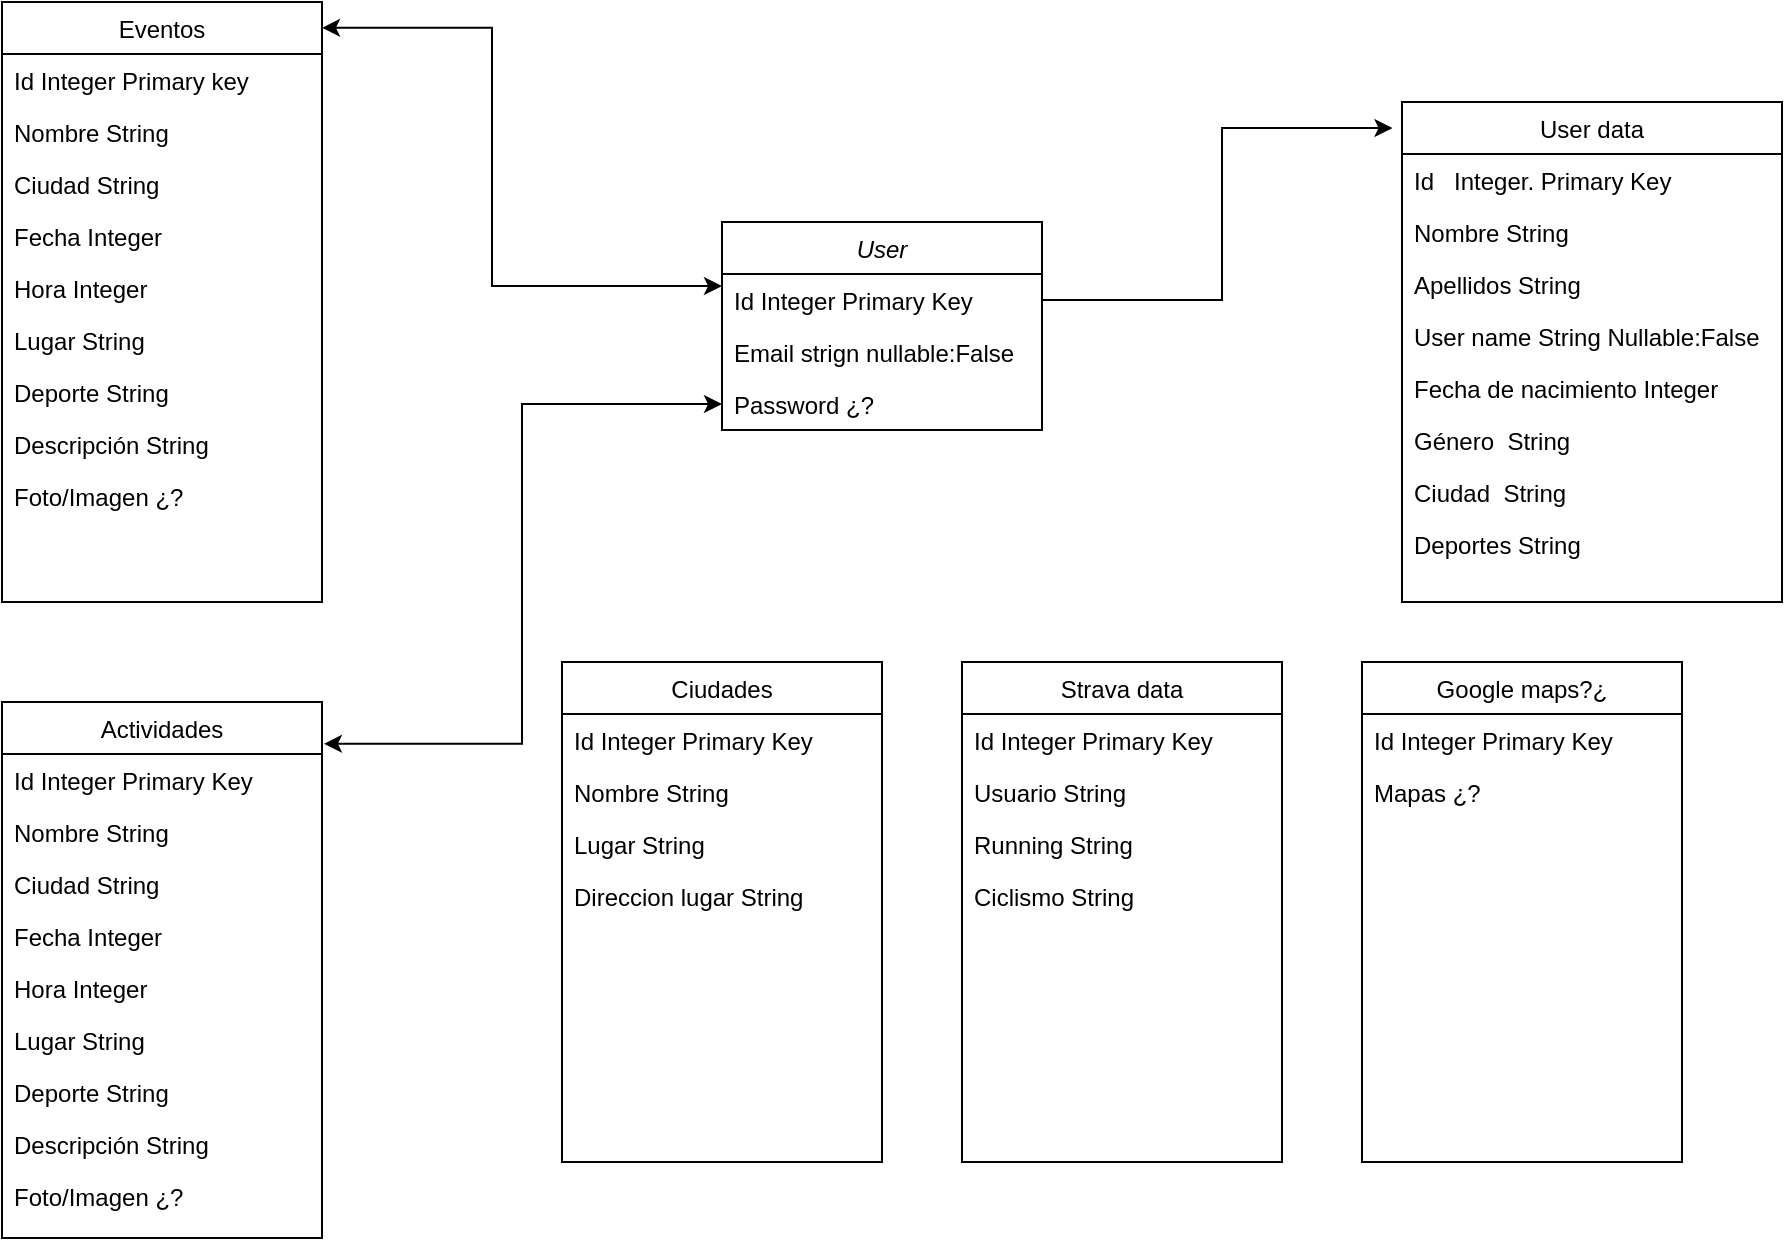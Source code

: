 <mxfile version="18.0.6" type="github">
  <diagram id="C5RBs43oDa-KdzZeNtuy" name="Page-1">
    <mxGraphModel dx="1848" dy="567" grid="1" gridSize="10" guides="1" tooltips="1" connect="1" arrows="1" fold="1" page="1" pageScale="1" pageWidth="827" pageHeight="1169" math="0" shadow="0">
      <root>
        <mxCell id="WIyWlLk6GJQsqaUBKTNV-0" />
        <mxCell id="WIyWlLk6GJQsqaUBKTNV-1" parent="WIyWlLk6GJQsqaUBKTNV-0" />
        <mxCell id="_73YCj8LD-PxbEDDl4vs-12" style="edgeStyle=orthogonalEdgeStyle;rounded=0;orthogonalLoop=1;jettySize=auto;html=1;entryX=1;entryY=0.043;entryDx=0;entryDy=0;entryPerimeter=0;startArrow=classic;startFill=1;" parent="WIyWlLk6GJQsqaUBKTNV-1" source="zkfFHV4jXpPFQw0GAbJ--0" target="X40lGNRsX5t2bJk_rl1D-3" edge="1">
          <mxGeometry relative="1" as="geometry">
            <Array as="points">
              <mxPoint x="85" y="212" />
              <mxPoint x="85" y="83" />
            </Array>
          </mxGeometry>
        </mxCell>
        <mxCell id="zkfFHV4jXpPFQw0GAbJ--0" value="User" style="swimlane;fontStyle=2;align=center;verticalAlign=top;childLayout=stackLayout;horizontal=1;startSize=26;horizontalStack=0;resizeParent=1;resizeLast=0;collapsible=1;marginBottom=0;rounded=0;shadow=0;strokeWidth=1;" parent="WIyWlLk6GJQsqaUBKTNV-1" vertex="1">
          <mxGeometry x="200" y="180" width="160" height="104" as="geometry">
            <mxRectangle x="230" y="140" width="160" height="26" as="alternateBounds" />
          </mxGeometry>
        </mxCell>
        <mxCell id="zkfFHV4jXpPFQw0GAbJ--1" value="Id Integer Primary Key" style="text;align=left;verticalAlign=top;spacingLeft=4;spacingRight=4;overflow=hidden;rotatable=0;points=[[0,0.5],[1,0.5]];portConstraint=eastwest;" parent="zkfFHV4jXpPFQw0GAbJ--0" vertex="1">
          <mxGeometry y="26" width="160" height="26" as="geometry" />
        </mxCell>
        <mxCell id="zkfFHV4jXpPFQw0GAbJ--2" value="Email strign nullable:False" style="text;align=left;verticalAlign=top;spacingLeft=4;spacingRight=4;overflow=hidden;rotatable=0;points=[[0,0.5],[1,0.5]];portConstraint=eastwest;rounded=0;shadow=0;html=0;" parent="zkfFHV4jXpPFQw0GAbJ--0" vertex="1">
          <mxGeometry y="52" width="160" height="26" as="geometry" />
        </mxCell>
        <mxCell id="zkfFHV4jXpPFQw0GAbJ--3" value="Password ¿?" style="text;align=left;verticalAlign=top;spacingLeft=4;spacingRight=4;overflow=hidden;rotatable=0;points=[[0,0.5],[1,0.5]];portConstraint=eastwest;rounded=0;shadow=0;html=0;" parent="zkfFHV4jXpPFQw0GAbJ--0" vertex="1">
          <mxGeometry y="78" width="160" height="26" as="geometry" />
        </mxCell>
        <mxCell id="zkfFHV4jXpPFQw0GAbJ--17" value="User data" style="swimlane;fontStyle=0;align=center;verticalAlign=top;childLayout=stackLayout;horizontal=1;startSize=26;horizontalStack=0;resizeParent=1;resizeLast=0;collapsible=1;marginBottom=0;rounded=0;shadow=0;strokeWidth=1;" parent="WIyWlLk6GJQsqaUBKTNV-1" vertex="1">
          <mxGeometry x="540" y="120" width="190" height="250" as="geometry">
            <mxRectangle x="508" y="120" width="160" height="26" as="alternateBounds" />
          </mxGeometry>
        </mxCell>
        <mxCell id="X40lGNRsX5t2bJk_rl1D-1" value="Id   Integer. Primary Key" style="text;align=left;verticalAlign=top;spacingLeft=4;spacingRight=4;overflow=hidden;rotatable=0;points=[[0,0.5],[1,0.5]];portConstraint=eastwest;" parent="zkfFHV4jXpPFQw0GAbJ--17" vertex="1">
          <mxGeometry y="26" width="190" height="26" as="geometry" />
        </mxCell>
        <mxCell id="zkfFHV4jXpPFQw0GAbJ--18" value="Nombre String         " style="text;align=left;verticalAlign=top;spacingLeft=4;spacingRight=4;overflow=hidden;rotatable=0;points=[[0,0.5],[1,0.5]];portConstraint=eastwest;" parent="zkfFHV4jXpPFQw0GAbJ--17" vertex="1">
          <mxGeometry y="52" width="190" height="26" as="geometry" />
        </mxCell>
        <mxCell id="zkfFHV4jXpPFQw0GAbJ--19" value="Apellidos String " style="text;align=left;verticalAlign=top;spacingLeft=4;spacingRight=4;overflow=hidden;rotatable=0;points=[[0,0.5],[1,0.5]];portConstraint=eastwest;rounded=0;shadow=0;html=0;" parent="zkfFHV4jXpPFQw0GAbJ--17" vertex="1">
          <mxGeometry y="78" width="190" height="26" as="geometry" />
        </mxCell>
        <mxCell id="zkfFHV4jXpPFQw0GAbJ--20" value="User name String Nullable:False" style="text;align=left;verticalAlign=top;spacingLeft=4;spacingRight=4;overflow=hidden;rotatable=0;points=[[0,0.5],[1,0.5]];portConstraint=eastwest;rounded=0;shadow=0;html=0;" parent="zkfFHV4jXpPFQw0GAbJ--17" vertex="1">
          <mxGeometry y="104" width="190" height="26" as="geometry" />
        </mxCell>
        <mxCell id="zkfFHV4jXpPFQw0GAbJ--21" value="Fecha de nacimiento Integer" style="text;align=left;verticalAlign=top;spacingLeft=4;spacingRight=4;overflow=hidden;rotatable=0;points=[[0,0.5],[1,0.5]];portConstraint=eastwest;rounded=0;shadow=0;html=0;" parent="zkfFHV4jXpPFQw0GAbJ--17" vertex="1">
          <mxGeometry y="130" width="190" height="26" as="geometry" />
        </mxCell>
        <mxCell id="zkfFHV4jXpPFQw0GAbJ--22" value="Género  String" style="text;align=left;verticalAlign=top;spacingLeft=4;spacingRight=4;overflow=hidden;rotatable=0;points=[[0,0.5],[1,0.5]];portConstraint=eastwest;rounded=0;shadow=0;html=0;" parent="zkfFHV4jXpPFQw0GAbJ--17" vertex="1">
          <mxGeometry y="156" width="190" height="26" as="geometry" />
        </mxCell>
        <mxCell id="X40lGNRsX5t2bJk_rl1D-0" value="Ciudad  String" style="text;align=left;verticalAlign=top;spacingLeft=4;spacingRight=4;overflow=hidden;rotatable=0;points=[[0,0.5],[1,0.5]];portConstraint=eastwest;rounded=0;shadow=0;html=0;" parent="zkfFHV4jXpPFQw0GAbJ--17" vertex="1">
          <mxGeometry y="182" width="190" height="26" as="geometry" />
        </mxCell>
        <mxCell id="X40lGNRsX5t2bJk_rl1D-2" value="Deportes String" style="text;align=left;verticalAlign=top;spacingLeft=4;spacingRight=4;overflow=hidden;rotatable=0;points=[[0,0.5],[1,0.5]];portConstraint=eastwest;rounded=0;shadow=0;html=0;" parent="zkfFHV4jXpPFQw0GAbJ--17" vertex="1">
          <mxGeometry y="208" width="190" height="26" as="geometry" />
        </mxCell>
        <mxCell id="X40lGNRsX5t2bJk_rl1D-3" value="Eventos" style="swimlane;fontStyle=0;align=center;verticalAlign=top;childLayout=stackLayout;horizontal=1;startSize=26;horizontalStack=0;resizeParent=1;resizeLast=0;collapsible=1;marginBottom=0;rounded=0;shadow=0;strokeWidth=1;swimlaneLine=1;" parent="WIyWlLk6GJQsqaUBKTNV-1" vertex="1">
          <mxGeometry x="-160" y="70" width="160" height="300" as="geometry">
            <mxRectangle x="508" y="120" width="160" height="26" as="alternateBounds" />
          </mxGeometry>
        </mxCell>
        <mxCell id="X40lGNRsX5t2bJk_rl1D-4" value="Id Integer Primary key" style="text;align=left;verticalAlign=top;spacingLeft=4;spacingRight=4;overflow=hidden;rotatable=0;points=[[0,0.5],[1,0.5]];portConstraint=eastwest;" parent="X40lGNRsX5t2bJk_rl1D-3" vertex="1">
          <mxGeometry y="26" width="160" height="26" as="geometry" />
        </mxCell>
        <mxCell id="X40lGNRsX5t2bJk_rl1D-5" value="Nombre String" style="text;align=left;verticalAlign=top;spacingLeft=4;spacingRight=4;overflow=hidden;rotatable=0;points=[[0,0.5],[1,0.5]];portConstraint=eastwest;" parent="X40lGNRsX5t2bJk_rl1D-3" vertex="1">
          <mxGeometry y="52" width="160" height="26" as="geometry" />
        </mxCell>
        <mxCell id="X40lGNRsX5t2bJk_rl1D-6" value="Ciudad String" style="text;align=left;verticalAlign=top;spacingLeft=4;spacingRight=4;overflow=hidden;rotatable=0;points=[[0,0.5],[1,0.5]];portConstraint=eastwest;rounded=0;shadow=0;html=0;" parent="X40lGNRsX5t2bJk_rl1D-3" vertex="1">
          <mxGeometry y="78" width="160" height="26" as="geometry" />
        </mxCell>
        <mxCell id="X40lGNRsX5t2bJk_rl1D-7" value="Fecha Integer" style="text;align=left;verticalAlign=top;spacingLeft=4;spacingRight=4;overflow=hidden;rotatable=0;points=[[0,0.5],[1,0.5]];portConstraint=eastwest;rounded=0;shadow=0;html=0;" parent="X40lGNRsX5t2bJk_rl1D-3" vertex="1">
          <mxGeometry y="104" width="160" height="26" as="geometry" />
        </mxCell>
        <mxCell id="X40lGNRsX5t2bJk_rl1D-8" value="Hora Integer" style="text;align=left;verticalAlign=top;spacingLeft=4;spacingRight=4;overflow=hidden;rotatable=0;points=[[0,0.5],[1,0.5]];portConstraint=eastwest;rounded=0;shadow=0;html=0;" parent="X40lGNRsX5t2bJk_rl1D-3" vertex="1">
          <mxGeometry y="130" width="160" height="26" as="geometry" />
        </mxCell>
        <mxCell id="X40lGNRsX5t2bJk_rl1D-9" value="Lugar String" style="text;align=left;verticalAlign=top;spacingLeft=4;spacingRight=4;overflow=hidden;rotatable=0;points=[[0,0.5],[1,0.5]];portConstraint=eastwest;rounded=0;shadow=0;html=0;" parent="X40lGNRsX5t2bJk_rl1D-3" vertex="1">
          <mxGeometry y="156" width="160" height="26" as="geometry" />
        </mxCell>
        <mxCell id="X40lGNRsX5t2bJk_rl1D-10" value="Deporte String" style="text;align=left;verticalAlign=top;spacingLeft=4;spacingRight=4;overflow=hidden;rotatable=0;points=[[0,0.5],[1,0.5]];portConstraint=eastwest;rounded=0;shadow=0;html=0;" parent="X40lGNRsX5t2bJk_rl1D-3" vertex="1">
          <mxGeometry y="182" width="160" height="26" as="geometry" />
        </mxCell>
        <mxCell id="X40lGNRsX5t2bJk_rl1D-11" value="Descripción String" style="text;align=left;verticalAlign=top;spacingLeft=4;spacingRight=4;overflow=hidden;rotatable=0;points=[[0,0.5],[1,0.5]];portConstraint=eastwest;rounded=0;shadow=0;html=0;" parent="X40lGNRsX5t2bJk_rl1D-3" vertex="1">
          <mxGeometry y="208" width="160" height="26" as="geometry" />
        </mxCell>
        <mxCell id="X40lGNRsX5t2bJk_rl1D-14" value="Foto/Imagen ¿?" style="text;align=left;verticalAlign=top;spacingLeft=4;spacingRight=4;overflow=hidden;rotatable=0;points=[[0,0.5],[1,0.5]];portConstraint=eastwest;rounded=0;shadow=0;html=0;" parent="X40lGNRsX5t2bJk_rl1D-3" vertex="1">
          <mxGeometry y="234" width="160" height="26" as="geometry" />
        </mxCell>
        <mxCell id="_73YCj8LD-PxbEDDl4vs-0" value="Actividades" style="swimlane;fontStyle=0;align=center;verticalAlign=top;childLayout=stackLayout;horizontal=1;startSize=26;horizontalStack=0;resizeParent=1;resizeLast=0;collapsible=1;marginBottom=0;rounded=0;shadow=0;strokeWidth=1;" parent="WIyWlLk6GJQsqaUBKTNV-1" vertex="1">
          <mxGeometry x="-160" y="420" width="160" height="268" as="geometry">
            <mxRectangle x="508" y="120" width="160" height="26" as="alternateBounds" />
          </mxGeometry>
        </mxCell>
        <mxCell id="_73YCj8LD-PxbEDDl4vs-1" value="Id Integer Primary Key" style="text;align=left;verticalAlign=top;spacingLeft=4;spacingRight=4;overflow=hidden;rotatable=0;points=[[0,0.5],[1,0.5]];portConstraint=eastwest;" parent="_73YCj8LD-PxbEDDl4vs-0" vertex="1">
          <mxGeometry y="26" width="160" height="26" as="geometry" />
        </mxCell>
        <mxCell id="_73YCj8LD-PxbEDDl4vs-2" value="Nombre String" style="text;align=left;verticalAlign=top;spacingLeft=4;spacingRight=4;overflow=hidden;rotatable=0;points=[[0,0.5],[1,0.5]];portConstraint=eastwest;" parent="_73YCj8LD-PxbEDDl4vs-0" vertex="1">
          <mxGeometry y="52" width="160" height="26" as="geometry" />
        </mxCell>
        <mxCell id="_73YCj8LD-PxbEDDl4vs-3" value="Ciudad String" style="text;align=left;verticalAlign=top;spacingLeft=4;spacingRight=4;overflow=hidden;rotatable=0;points=[[0,0.5],[1,0.5]];portConstraint=eastwest;rounded=0;shadow=0;html=0;" parent="_73YCj8LD-PxbEDDl4vs-0" vertex="1">
          <mxGeometry y="78" width="160" height="26" as="geometry" />
        </mxCell>
        <mxCell id="_73YCj8LD-PxbEDDl4vs-4" value="Fecha Integer" style="text;align=left;verticalAlign=top;spacingLeft=4;spacingRight=4;overflow=hidden;rotatable=0;points=[[0,0.5],[1,0.5]];portConstraint=eastwest;rounded=0;shadow=0;html=0;" parent="_73YCj8LD-PxbEDDl4vs-0" vertex="1">
          <mxGeometry y="104" width="160" height="26" as="geometry" />
        </mxCell>
        <mxCell id="_73YCj8LD-PxbEDDl4vs-5" value="Hora Integer" style="text;align=left;verticalAlign=top;spacingLeft=4;spacingRight=4;overflow=hidden;rotatable=0;points=[[0,0.5],[1,0.5]];portConstraint=eastwest;rounded=0;shadow=0;html=0;" parent="_73YCj8LD-PxbEDDl4vs-0" vertex="1">
          <mxGeometry y="130" width="160" height="26" as="geometry" />
        </mxCell>
        <mxCell id="_73YCj8LD-PxbEDDl4vs-6" value="Lugar String" style="text;align=left;verticalAlign=top;spacingLeft=4;spacingRight=4;overflow=hidden;rotatable=0;points=[[0,0.5],[1,0.5]];portConstraint=eastwest;rounded=0;shadow=0;html=0;" parent="_73YCj8LD-PxbEDDl4vs-0" vertex="1">
          <mxGeometry y="156" width="160" height="26" as="geometry" />
        </mxCell>
        <mxCell id="_73YCj8LD-PxbEDDl4vs-7" value="Deporte String" style="text;align=left;verticalAlign=top;spacingLeft=4;spacingRight=4;overflow=hidden;rotatable=0;points=[[0,0.5],[1,0.5]];portConstraint=eastwest;rounded=0;shadow=0;html=0;" parent="_73YCj8LD-PxbEDDl4vs-0" vertex="1">
          <mxGeometry y="182" width="160" height="26" as="geometry" />
        </mxCell>
        <mxCell id="_73YCj8LD-PxbEDDl4vs-8" value="Descripción String" style="text;align=left;verticalAlign=top;spacingLeft=4;spacingRight=4;overflow=hidden;rotatable=0;points=[[0,0.5],[1,0.5]];portConstraint=eastwest;rounded=0;shadow=0;html=0;" parent="_73YCj8LD-PxbEDDl4vs-0" vertex="1">
          <mxGeometry y="208" width="160" height="26" as="geometry" />
        </mxCell>
        <mxCell id="_73YCj8LD-PxbEDDl4vs-9" value="Foto/Imagen ¿?" style="text;align=left;verticalAlign=top;spacingLeft=4;spacingRight=4;overflow=hidden;rotatable=0;points=[[0,0.5],[1,0.5]];portConstraint=eastwest;rounded=0;shadow=0;html=0;" parent="_73YCj8LD-PxbEDDl4vs-0" vertex="1">
          <mxGeometry y="234" width="160" height="26" as="geometry" />
        </mxCell>
        <mxCell id="_73YCj8LD-PxbEDDl4vs-13" style="rounded=0;orthogonalLoop=1;jettySize=auto;html=1;entryX=1.006;entryY=0.078;entryDx=0;entryDy=0;entryPerimeter=0;elbow=vertical;edgeStyle=orthogonalEdgeStyle;startArrow=classic;startFill=1;" parent="WIyWlLk6GJQsqaUBKTNV-1" source="zkfFHV4jXpPFQw0GAbJ--3" target="_73YCj8LD-PxbEDDl4vs-0" edge="1">
          <mxGeometry relative="1" as="geometry" />
        </mxCell>
        <mxCell id="_73YCj8LD-PxbEDDl4vs-27" style="edgeStyle=orthogonalEdgeStyle;rounded=0;orthogonalLoop=1;jettySize=auto;html=1;exitX=1;exitY=0.5;exitDx=0;exitDy=0;entryX=-0.025;entryY=0.052;entryDx=0;entryDy=0;entryPerimeter=0;startArrow=none;startFill=0;elbow=vertical;" parent="WIyWlLk6GJQsqaUBKTNV-1" source="zkfFHV4jXpPFQw0GAbJ--1" target="zkfFHV4jXpPFQw0GAbJ--17" edge="1">
          <mxGeometry relative="1" as="geometry" />
        </mxCell>
        <mxCell id="_73YCj8LD-PxbEDDl4vs-28" value="Ciudades" style="swimlane;fontStyle=0;align=center;verticalAlign=top;childLayout=stackLayout;horizontal=1;startSize=26;horizontalStack=0;resizeParent=1;resizeLast=0;collapsible=1;marginBottom=0;rounded=0;shadow=0;strokeWidth=1;" parent="WIyWlLk6GJQsqaUBKTNV-1" vertex="1">
          <mxGeometry x="120" y="400" width="160" height="250" as="geometry">
            <mxRectangle x="508" y="120" width="160" height="26" as="alternateBounds" />
          </mxGeometry>
        </mxCell>
        <mxCell id="_73YCj8LD-PxbEDDl4vs-29" value="Id Integer Primary Key" style="text;align=left;verticalAlign=top;spacingLeft=4;spacingRight=4;overflow=hidden;rotatable=0;points=[[0,0.5],[1,0.5]];portConstraint=eastwest;" parent="_73YCj8LD-PxbEDDl4vs-28" vertex="1">
          <mxGeometry y="26" width="160" height="26" as="geometry" />
        </mxCell>
        <mxCell id="_73YCj8LD-PxbEDDl4vs-30" value="Nombre String" style="text;align=left;verticalAlign=top;spacingLeft=4;spacingRight=4;overflow=hidden;rotatable=0;points=[[0,0.5],[1,0.5]];portConstraint=eastwest;" parent="_73YCj8LD-PxbEDDl4vs-28" vertex="1">
          <mxGeometry y="52" width="160" height="26" as="geometry" />
        </mxCell>
        <mxCell id="_73YCj8LD-PxbEDDl4vs-31" value="Lugar String" style="text;align=left;verticalAlign=top;spacingLeft=4;spacingRight=4;overflow=hidden;rotatable=0;points=[[0,0.5],[1,0.5]];portConstraint=eastwest;rounded=0;shadow=0;html=0;" parent="_73YCj8LD-PxbEDDl4vs-28" vertex="1">
          <mxGeometry y="78" width="160" height="26" as="geometry" />
        </mxCell>
        <mxCell id="_73YCj8LD-PxbEDDl4vs-34" value="Direccion lugar String" style="text;align=left;verticalAlign=top;spacingLeft=4;spacingRight=4;overflow=hidden;rotatable=0;points=[[0,0.5],[1,0.5]];portConstraint=eastwest;rounded=0;shadow=0;html=0;" parent="_73YCj8LD-PxbEDDl4vs-28" vertex="1">
          <mxGeometry y="104" width="160" height="26" as="geometry" />
        </mxCell>
        <mxCell id="_73YCj8LD-PxbEDDl4vs-33" style="text;align=left;verticalAlign=top;spacingLeft=4;spacingRight=4;overflow=hidden;rotatable=0;points=[[0,0.5],[1,0.5]];portConstraint=eastwest;rounded=0;shadow=0;html=0;" parent="_73YCj8LD-PxbEDDl4vs-28" vertex="1">
          <mxGeometry y="130" width="160" height="26" as="geometry" />
        </mxCell>
        <mxCell id="_73YCj8LD-PxbEDDl4vs-35" value="Strava data" style="swimlane;fontStyle=0;align=center;verticalAlign=top;childLayout=stackLayout;horizontal=1;startSize=26;horizontalStack=0;resizeParent=1;resizeLast=0;collapsible=1;marginBottom=0;rounded=0;shadow=0;strokeWidth=1;" parent="WIyWlLk6GJQsqaUBKTNV-1" vertex="1">
          <mxGeometry x="320" y="400" width="160" height="250" as="geometry">
            <mxRectangle x="508" y="120" width="160" height="26" as="alternateBounds" />
          </mxGeometry>
        </mxCell>
        <mxCell id="_73YCj8LD-PxbEDDl4vs-36" value="Id Integer Primary Key" style="text;align=left;verticalAlign=top;spacingLeft=4;spacingRight=4;overflow=hidden;rotatable=0;points=[[0,0.5],[1,0.5]];portConstraint=eastwest;" parent="_73YCj8LD-PxbEDDl4vs-35" vertex="1">
          <mxGeometry y="26" width="160" height="26" as="geometry" />
        </mxCell>
        <mxCell id="_73YCj8LD-PxbEDDl4vs-37" value="Usuario String" style="text;align=left;verticalAlign=top;spacingLeft=4;spacingRight=4;overflow=hidden;rotatable=0;points=[[0,0.5],[1,0.5]];portConstraint=eastwest;" parent="_73YCj8LD-PxbEDDl4vs-35" vertex="1">
          <mxGeometry y="52" width="160" height="26" as="geometry" />
        </mxCell>
        <mxCell id="_73YCj8LD-PxbEDDl4vs-38" value="Running String" style="text;align=left;verticalAlign=top;spacingLeft=4;spacingRight=4;overflow=hidden;rotatable=0;points=[[0,0.5],[1,0.5]];portConstraint=eastwest;rounded=0;shadow=0;html=0;" parent="_73YCj8LD-PxbEDDl4vs-35" vertex="1">
          <mxGeometry y="78" width="160" height="26" as="geometry" />
        </mxCell>
        <mxCell id="_73YCj8LD-PxbEDDl4vs-39" value="Ciclismo String" style="text;align=left;verticalAlign=top;spacingLeft=4;spacingRight=4;overflow=hidden;rotatable=0;points=[[0,0.5],[1,0.5]];portConstraint=eastwest;rounded=0;shadow=0;html=0;" parent="_73YCj8LD-PxbEDDl4vs-35" vertex="1">
          <mxGeometry y="104" width="160" height="26" as="geometry" />
        </mxCell>
        <mxCell id="_73YCj8LD-PxbEDDl4vs-40" value="Google maps?¿" style="swimlane;fontStyle=0;align=center;verticalAlign=top;childLayout=stackLayout;horizontal=1;startSize=26;horizontalStack=0;resizeParent=1;resizeLast=0;collapsible=1;marginBottom=0;rounded=0;shadow=0;strokeWidth=1;" parent="WIyWlLk6GJQsqaUBKTNV-1" vertex="1">
          <mxGeometry x="520" y="400" width="160" height="250" as="geometry">
            <mxRectangle x="508" y="120" width="160" height="26" as="alternateBounds" />
          </mxGeometry>
        </mxCell>
        <mxCell id="_73YCj8LD-PxbEDDl4vs-41" value="Id Integer Primary Key" style="text;align=left;verticalAlign=top;spacingLeft=4;spacingRight=4;overflow=hidden;rotatable=0;points=[[0,0.5],[1,0.5]];portConstraint=eastwest;" parent="_73YCj8LD-PxbEDDl4vs-40" vertex="1">
          <mxGeometry y="26" width="160" height="26" as="geometry" />
        </mxCell>
        <mxCell id="_73YCj8LD-PxbEDDl4vs-42" value="Mapas ¿? " style="text;align=left;verticalAlign=top;spacingLeft=4;spacingRight=4;overflow=hidden;rotatable=0;points=[[0,0.5],[1,0.5]];portConstraint=eastwest;" parent="_73YCj8LD-PxbEDDl4vs-40" vertex="1">
          <mxGeometry y="52" width="160" height="26" as="geometry" />
        </mxCell>
      </root>
    </mxGraphModel>
  </diagram>
</mxfile>

